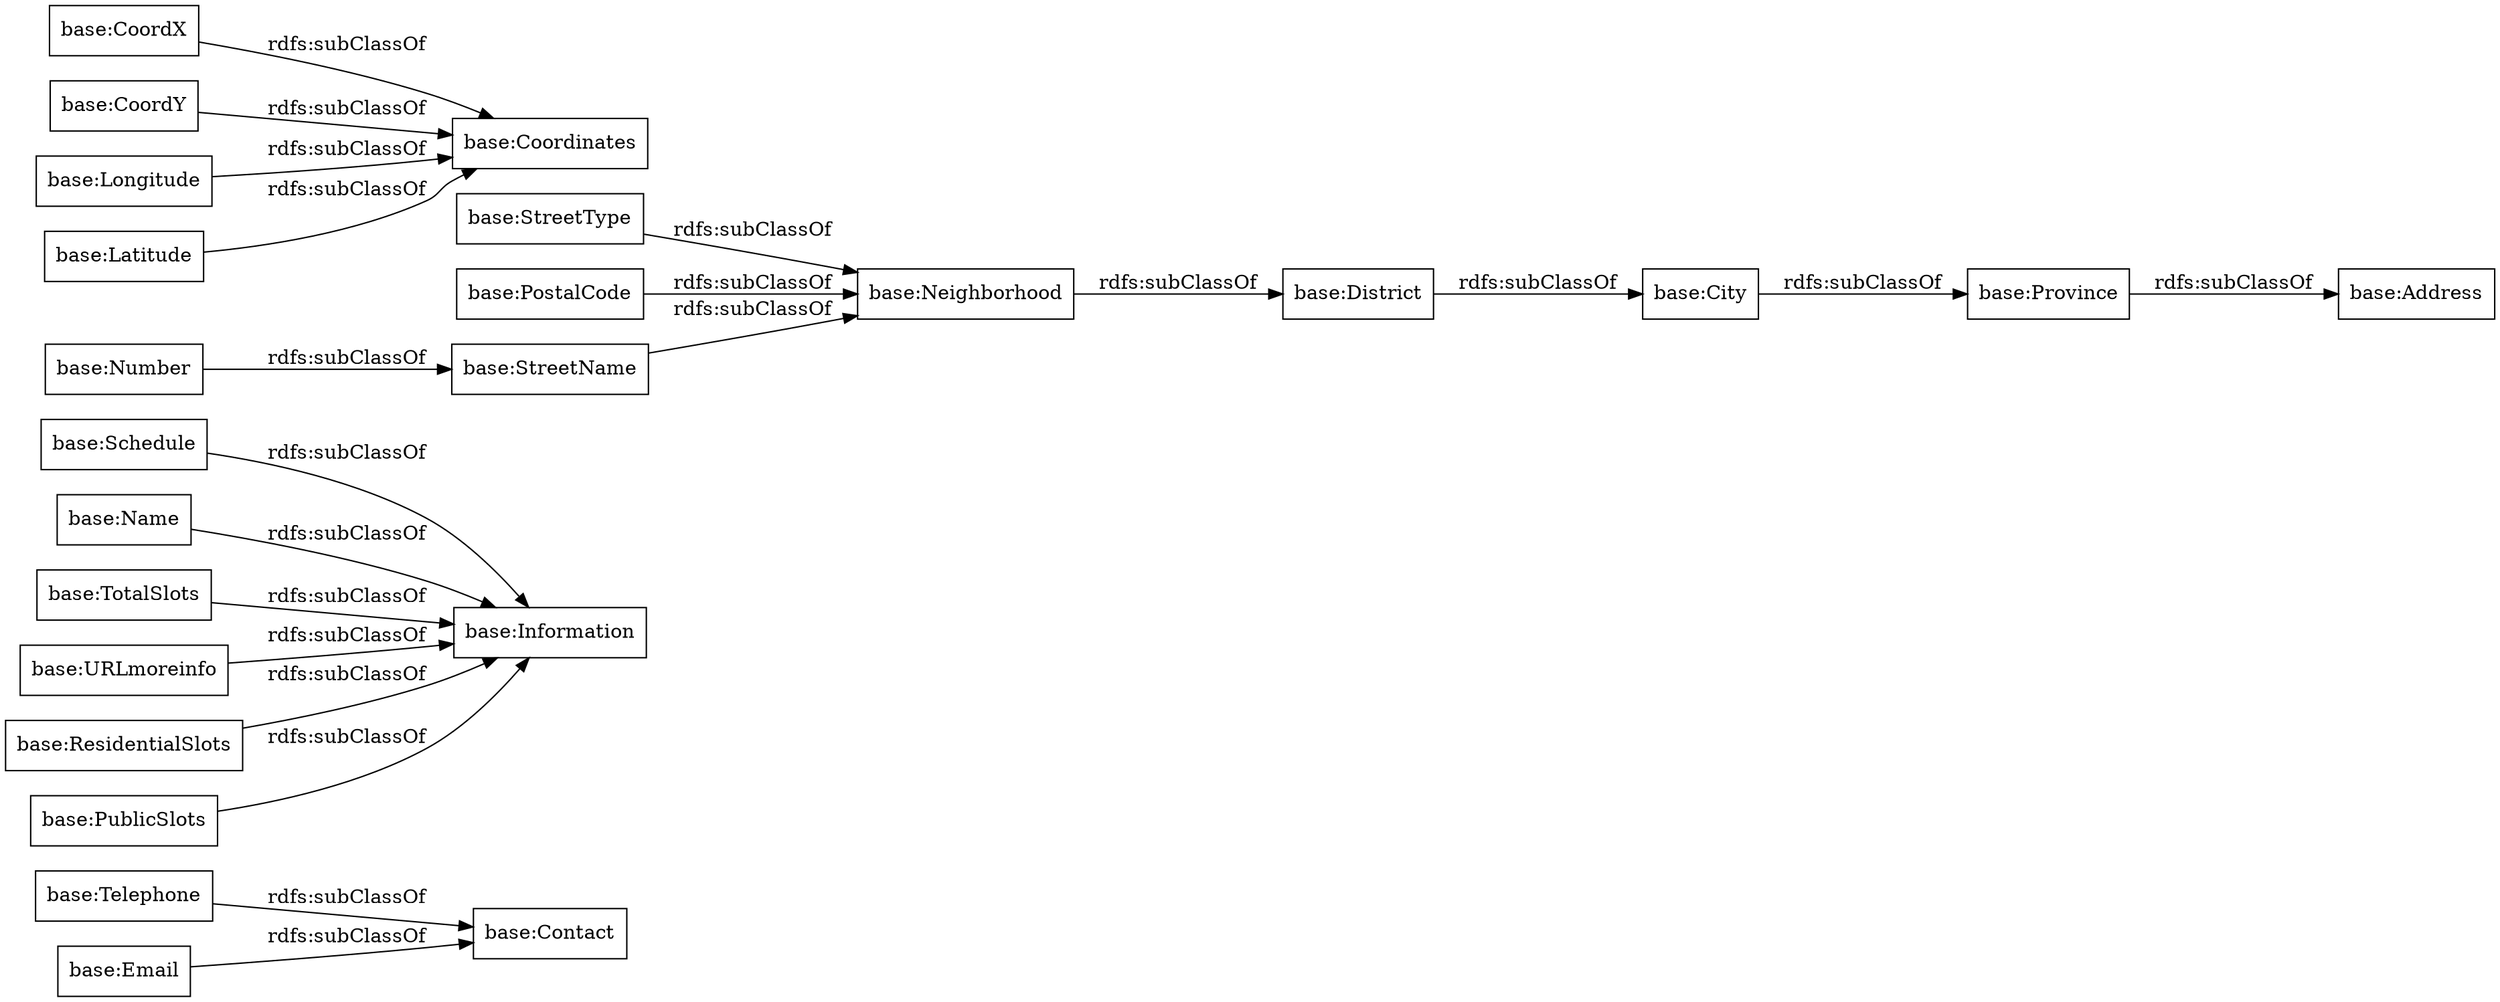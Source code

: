 digraph ar2dtool_diagram { 
rankdir=LR;
size="1000"
node [shape = rectangle, color="black"]; "base:Telephone" "base:Schedule" "base:Province" "base:StreetType" "base:CoordX" "base:PostalCode" "base:Contact" "base:Neighborhood" "base:Name" "base:City" "base:District" "base:CoordY" "base:TotalSlots" "base:URLmoreinfo" "base:Address" "base:ResidentialSlots" "base:StreetName" "base:PublicSlots" "base:Coordinates" "base:Email" "base:Number" "base:Longitude" "base:Information" "base:Latitude" ; /*classes style*/
	"base:Neighborhood" -> "base:District" [ label = "rdfs:subClassOf" ];
	"base:Email" -> "base:Contact" [ label = "rdfs:subClassOf" ];
	"base:District" -> "base:City" [ label = "rdfs:subClassOf" ];
	"base:Telephone" -> "base:Contact" [ label = "rdfs:subClassOf" ];
	"base:StreetName" -> "base:Neighborhood" [ label = "rdfs:subClassOf" ];
	"base:Number" -> "base:StreetName" [ label = "rdfs:subClassOf" ];
	"base:Name" -> "base:Information" [ label = "rdfs:subClassOf" ];
	"base:PostalCode" -> "base:Neighborhood" [ label = "rdfs:subClassOf" ];
	"base:Province" -> "base:Address" [ label = "rdfs:subClassOf" ];
	"base:CoordY" -> "base:Coordinates" [ label = "rdfs:subClassOf" ];
	"base:PublicSlots" -> "base:Information" [ label = "rdfs:subClassOf" ];
	"base:StreetType" -> "base:Neighborhood" [ label = "rdfs:subClassOf" ];
	"base:CoordX" -> "base:Coordinates" [ label = "rdfs:subClassOf" ];
	"base:City" -> "base:Province" [ label = "rdfs:subClassOf" ];
	"base:URLmoreinfo" -> "base:Information" [ label = "rdfs:subClassOf" ];
	"base:ResidentialSlots" -> "base:Information" [ label = "rdfs:subClassOf" ];
	"base:Longitude" -> "base:Coordinates" [ label = "rdfs:subClassOf" ];
	"base:Schedule" -> "base:Information" [ label = "rdfs:subClassOf" ];
	"base:Latitude" -> "base:Coordinates" [ label = "rdfs:subClassOf" ];
	"base:TotalSlots" -> "base:Information" [ label = "rdfs:subClassOf" ];

}
